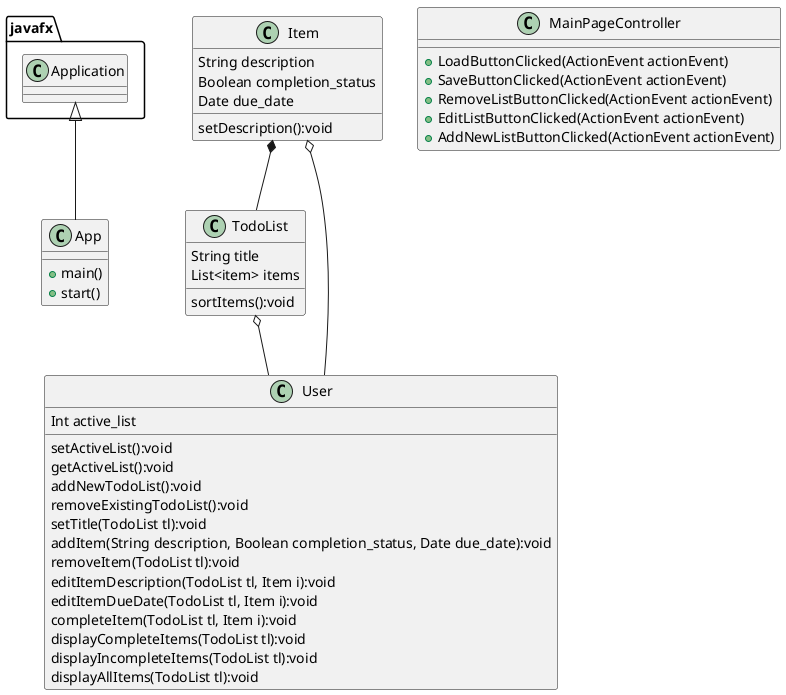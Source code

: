 @startuml
'https://plantuml.com/class-diagram
class App{
    +main()
    +start()
}

class TodoList {
    String title
    List<item> items
    sortItems():void
}
class Item {
    String description
    Boolean completion_status
    Date due_date
    setDescription():void
}
class User {
    Int active_list
    setActiveList():void
    getActiveList():void
    addNewTodoList():void
    removeExistingTodoList():void
    setTitle(TodoList tl):void
    addItem(String description, Boolean completion_status, Date due_date):void
    removeItem(TodoList tl):void
    editItemDescription(TodoList tl, Item i):void
    editItemDueDate(TodoList tl, Item i):void
    completeItem(TodoList tl, Item i):void
    displayCompleteItems(TodoList tl):void
    displayIncompleteItems(TodoList tl):void
    displayAllItems(TodoList tl):void
}
class MainPageController{
    +LoadButtonClicked(ActionEvent actionEvent)
    +SaveButtonClicked(ActionEvent actionEvent)
    +RemoveListButtonClicked(ActionEvent actionEvent)
    +EditListButtonClicked(ActionEvent actionEvent)
    +AddNewListButtonClicked(ActionEvent actionEvent)
}
javafx.Application <|-- App

Item o-- User
TodoList o-- User
Item *-- TodoList

@enduml